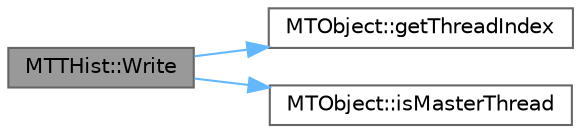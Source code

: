 digraph "MTTHist::Write"
{
 // LATEX_PDF_SIZE
  bgcolor="transparent";
  edge [fontname=Helvetica,fontsize=10,labelfontname=Helvetica,labelfontsize=10];
  node [fontname=Helvetica,fontsize=10,shape=box,height=0.2,width=0.4];
  rankdir="LR";
  Node1 [id="Node000001",label="MTTHist::Write",height=0.2,width=0.4,color="gray40", fillcolor="grey60", style="filled", fontcolor="black",tooltip=" "];
  Node1 -> Node2 [id="edge1_Node000001_Node000002",color="steelblue1",style="solid",tooltip=" "];
  Node2 [id="Node000002",label="MTObject::getThreadIndex",height=0.2,width=0.4,color="grey40", fillcolor="white", style="filled",URL="$class_m_t_object.html#ac58d31e459097547352bf2785dc8f40a",tooltip=" "];
  Node1 -> Node3 [id="edge2_Node000001_Node000003",color="steelblue1",style="solid",tooltip=" "];
  Node3 [id="Node000003",label="MTObject::isMasterThread",height=0.2,width=0.4,color="grey40", fillcolor="white", style="filled",URL="$class_m_t_object.html#a3350577ca839e2abdcd4d6f6449a1408",tooltip=" "];
}
